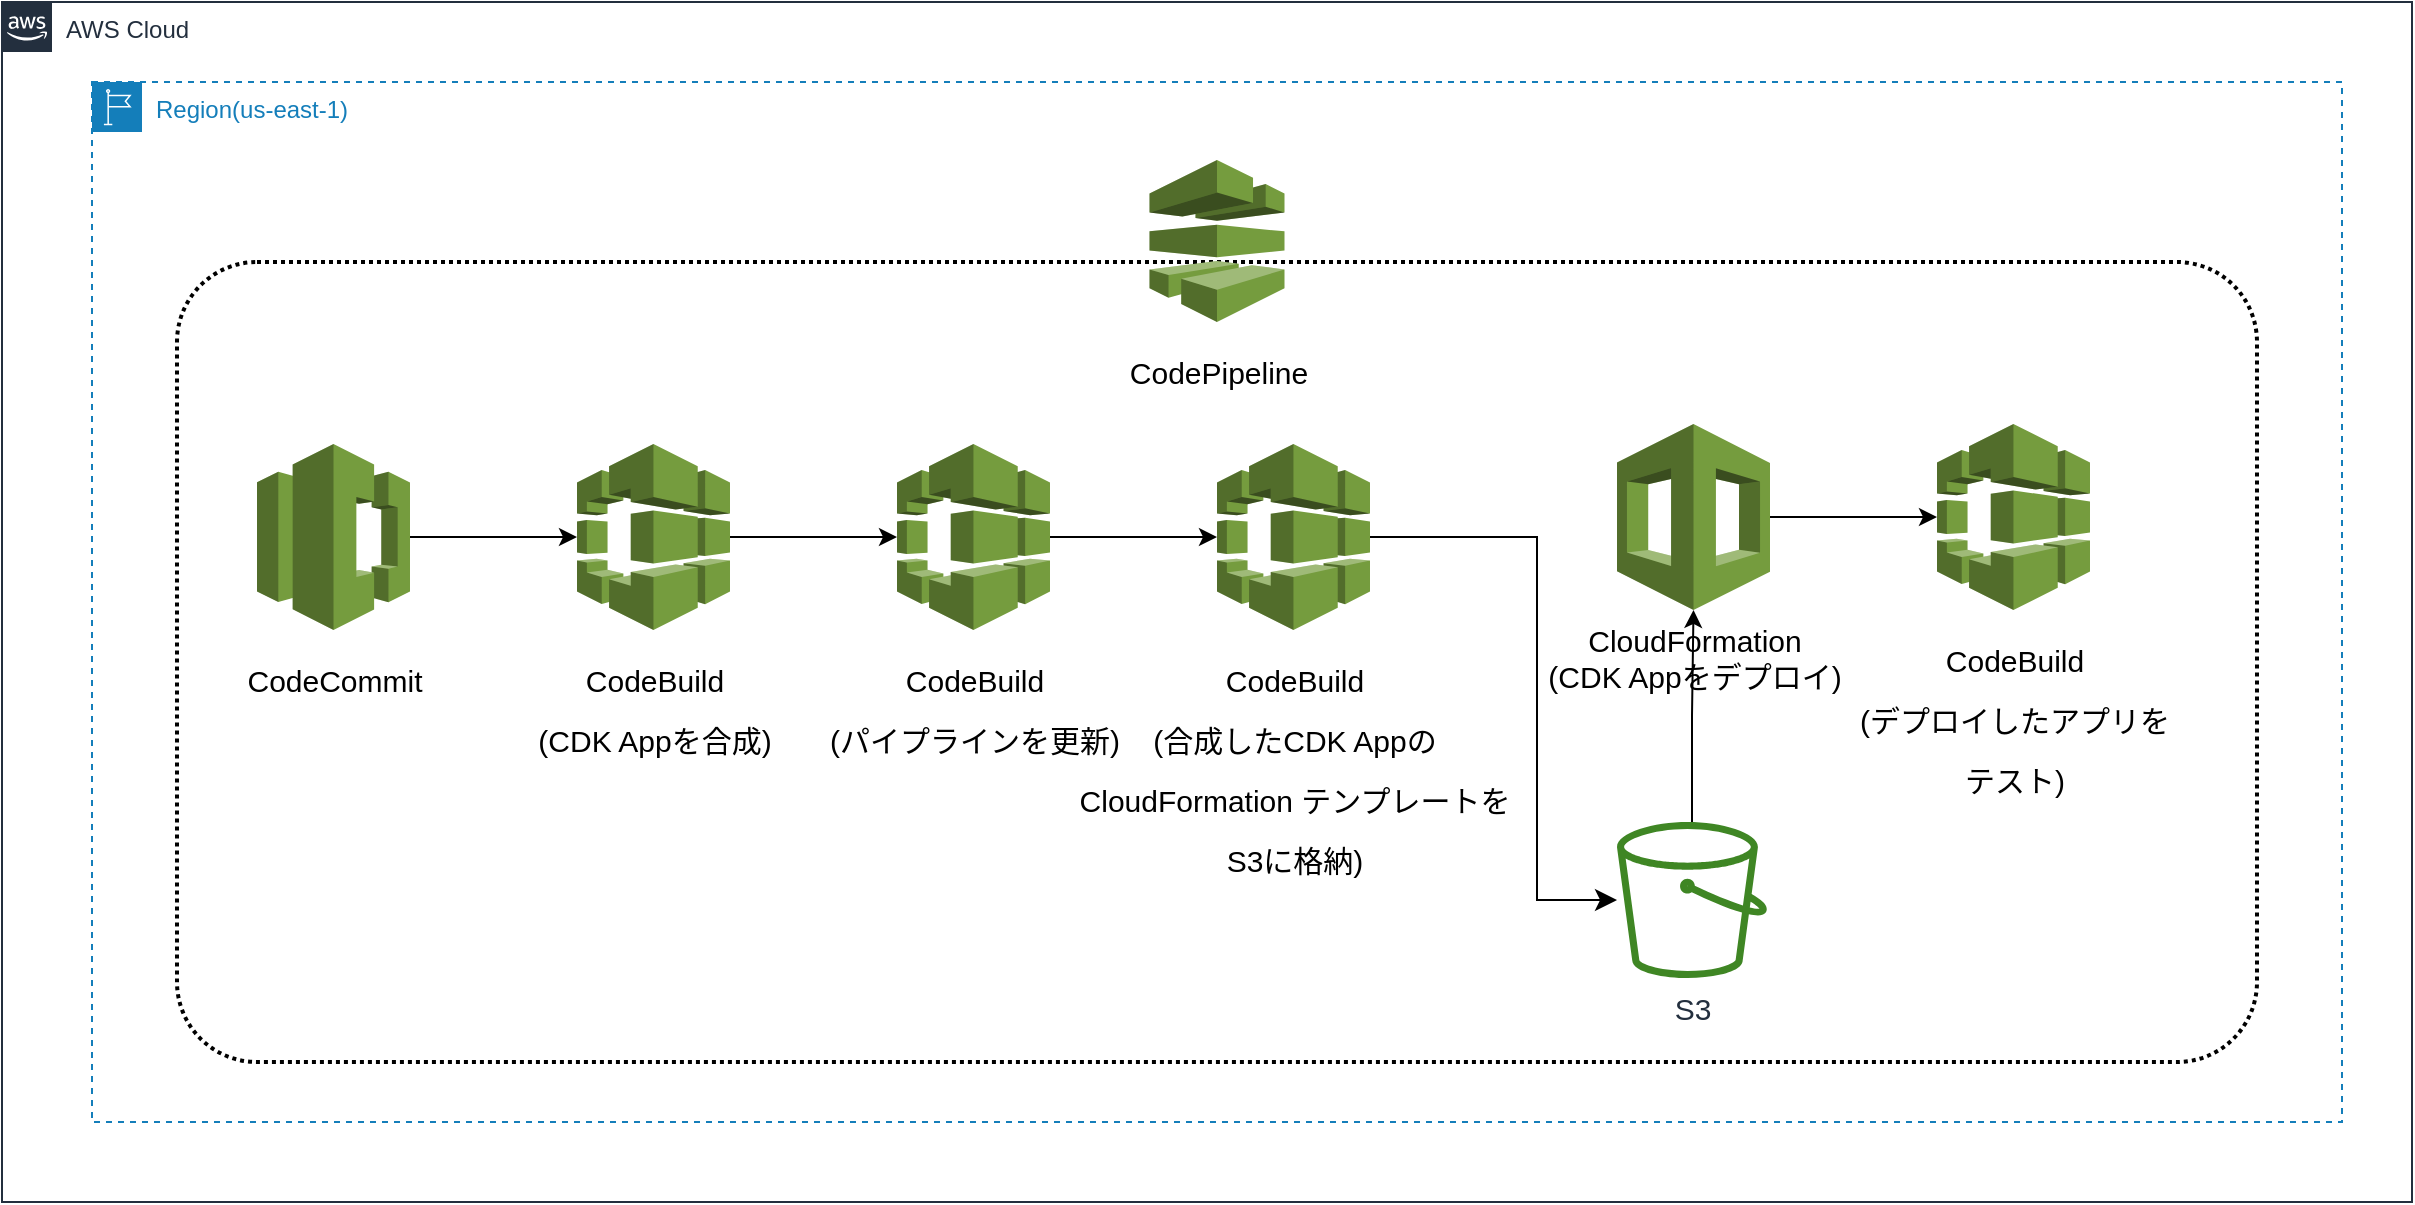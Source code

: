 <mxfile version="20.8.21" type="google"><diagram id="Ht1M8jgEwFfnCIfOTk4-" name="Page-1"><mxGraphModel dx="1352" dy="1661" grid="1" gridSize="10" guides="1" tooltips="1" connect="1" arrows="1" fold="1" page="1" pageScale="1" pageWidth="1169" pageHeight="827" math="0" shadow="0"><root><mxCell id="0"/><mxCell id="1" parent="0"/><mxCell id="UEzPUAAOIrF-is8g5C7q-74" value="AWS Cloud" style="points=[[0,0],[0.25,0],[0.5,0],[0.75,0],[1,0],[1,0.25],[1,0.5],[1,0.75],[1,1],[0.75,1],[0.5,1],[0.25,1],[0,1],[0,0.75],[0,0.5],[0,0.25]];outlineConnect=0;gradientColor=none;html=1;whiteSpace=wrap;fontSize=12;fontStyle=0;shape=mxgraph.aws4.group;grIcon=mxgraph.aws4.group_aws_cloud_alt;strokeColor=#232F3E;fillColor=none;verticalAlign=top;align=left;spacingLeft=30;fontColor=#232F3E;dashed=0;labelBackgroundColor=#ffffff;container=1;pointerEvents=0;collapsible=0;recursiveResize=0;" parent="1" vertex="1"><mxGeometry x="195" y="-160" width="1205" height="600" as="geometry"/></mxCell><mxCell id="3tHGtT29Bu3msnip4fKE-6" value="Region(us-east-1)" style="points=[[0,0],[0.25,0],[0.5,0],[0.75,0],[1,0],[1,0.25],[1,0.5],[1,0.75],[1,1],[0.75,1],[0.5,1],[0.25,1],[0,1],[0,0.75],[0,0.5],[0,0.25]];outlineConnect=0;gradientColor=none;html=1;whiteSpace=wrap;fontSize=12;fontStyle=0;container=1;pointerEvents=0;collapsible=0;recursiveResize=0;shape=mxgraph.aws4.group;grIcon=mxgraph.aws4.group_region;strokeColor=#147EBA;fillColor=none;verticalAlign=top;align=left;spacingLeft=30;fontColor=#147EBA;dashed=1;" vertex="1" parent="UEzPUAAOIrF-is8g5C7q-74"><mxGeometry x="45" y="40" width="1125" height="520" as="geometry"/></mxCell><mxCell id="3tHGtT29Bu3msnip4fKE-46" value="" style="rounded=1;arcSize=10;dashed=1;fillColor=none;gradientColor=none;dashPattern=1 1;strokeWidth=2;strokeColor=#000000;fontSize=15;fontColor=#000000;" vertex="1" parent="3tHGtT29Bu3msnip4fKE-6"><mxGeometry x="42.5" y="90" width="1040" height="400" as="geometry"/></mxCell><mxCell id="3tHGtT29Bu3msnip4fKE-33" value="" style="edgeStyle=orthogonalEdgeStyle;rounded=0;orthogonalLoop=1;jettySize=auto;html=1;fontSize=15;fontColor=#000000;startArrow=none;startFill=0;" edge="1" parent="3tHGtT29Bu3msnip4fKE-6" source="3tHGtT29Bu3msnip4fKE-23" target="3tHGtT29Bu3msnip4fKE-25"><mxGeometry relative="1" as="geometry"/></mxCell><mxCell id="3tHGtT29Bu3msnip4fKE-23" value="&lt;font style=&quot;font-size: 15px;&quot; color=&quot;#000000&quot;&gt;CodeCommit&lt;/font&gt;" style="outlineConnect=0;dashed=0;verticalLabelPosition=bottom;verticalAlign=top;align=center;html=1;shape=mxgraph.aws3.codecommit;fillColor=#759C3E;gradientColor=none;strokeColor=#FFB570;fontSize=25;fontColor=#FFB570;" vertex="1" parent="3tHGtT29Bu3msnip4fKE-6"><mxGeometry x="82.5" y="181" width="76.5" height="93" as="geometry"/></mxCell><mxCell id="3tHGtT29Bu3msnip4fKE-22" value="&lt;font color=&quot;#000000&quot; style=&quot;font-size: 15px;&quot;&gt;CodePipeline&lt;/font&gt;" style="outlineConnect=0;dashed=0;verticalLabelPosition=bottom;verticalAlign=top;align=center;html=1;shape=mxgraph.aws3.codepipeline;fillColor=#759C3E;gradientColor=none;strokeColor=#FFB570;fontSize=25;fontColor=#FFB570;" vertex="1" parent="3tHGtT29Bu3msnip4fKE-6"><mxGeometry x="528.75" y="39" width="67.5" height="81" as="geometry"/></mxCell><mxCell id="3tHGtT29Bu3msnip4fKE-34" value="" style="edgeStyle=orthogonalEdgeStyle;rounded=0;orthogonalLoop=1;jettySize=auto;html=1;fontSize=15;fontColor=#000000;startArrow=none;startFill=0;" edge="1" parent="3tHGtT29Bu3msnip4fKE-6" source="3tHGtT29Bu3msnip4fKE-25" target="3tHGtT29Bu3msnip4fKE-27"><mxGeometry relative="1" as="geometry"/></mxCell><mxCell id="3tHGtT29Bu3msnip4fKE-25" value="&lt;font color=&quot;#000000&quot; style=&quot;font-size: 15px;&quot;&gt;CodeBuild&lt;br&gt;(CDK Appを合成)&lt;br&gt;&lt;/font&gt;" style="outlineConnect=0;dashed=0;verticalLabelPosition=bottom;verticalAlign=top;align=center;html=1;shape=mxgraph.aws3.codebuild;fillColor=#759C3E;gradientColor=none;strokeColor=#FFB570;fontSize=25;fontColor=#FFB570;" vertex="1" parent="3tHGtT29Bu3msnip4fKE-6"><mxGeometry x="242.5" y="181" width="76.5" height="93" as="geometry"/></mxCell><mxCell id="3tHGtT29Bu3msnip4fKE-43" value="" style="edgeStyle=orthogonalEdgeStyle;rounded=0;orthogonalLoop=1;jettySize=auto;html=1;fontSize=15;fontColor=#000000;startArrow=none;startFill=0;" edge="1" parent="3tHGtT29Bu3msnip4fKE-6" source="3tHGtT29Bu3msnip4fKE-26" target="3tHGtT29Bu3msnip4fKE-38"><mxGeometry relative="1" as="geometry"/></mxCell><mxCell id="3tHGtT29Bu3msnip4fKE-26" value="&lt;font style=&quot;font-size: 15px;&quot;&gt;S3&lt;/font&gt;" style="sketch=0;outlineConnect=0;fontColor=#232F3E;gradientColor=none;fillColor=#3F8624;strokeColor=none;dashed=0;verticalLabelPosition=bottom;verticalAlign=top;align=center;html=1;fontSize=12;fontStyle=0;aspect=fixed;pointerEvents=1;shape=mxgraph.aws4.bucket;" vertex="1" parent="3tHGtT29Bu3msnip4fKE-6"><mxGeometry x="762.5" y="370" width="75" height="78" as="geometry"/></mxCell><mxCell id="3tHGtT29Bu3msnip4fKE-35" value="" style="edgeStyle=orthogonalEdgeStyle;rounded=0;orthogonalLoop=1;jettySize=auto;html=1;fontSize=15;fontColor=#000000;startArrow=none;startFill=0;" edge="1" parent="3tHGtT29Bu3msnip4fKE-6" source="3tHGtT29Bu3msnip4fKE-27" target="3tHGtT29Bu3msnip4fKE-29"><mxGeometry relative="1" as="geometry"/></mxCell><mxCell id="3tHGtT29Bu3msnip4fKE-27" value="&lt;font color=&quot;#000000&quot; style=&quot;font-size: 15px;&quot;&gt;CodeBuild&lt;br&gt;(パイプラインを更新)&lt;br&gt;&lt;/font&gt;" style="outlineConnect=0;dashed=0;verticalLabelPosition=bottom;verticalAlign=top;align=center;html=1;shape=mxgraph.aws3.codebuild;fillColor=#759C3E;gradientColor=none;strokeColor=#FFB570;fontSize=25;fontColor=#FFB570;" vertex="1" parent="3tHGtT29Bu3msnip4fKE-6"><mxGeometry x="402.5" y="181" width="76.5" height="93" as="geometry"/></mxCell><mxCell id="3tHGtT29Bu3msnip4fKE-29" value="&lt;font color=&quot;#000000&quot; style=&quot;font-size: 15px;&quot;&gt;CodeBuild&lt;br&gt;(合成したCDK Appの&lt;br&gt;CloudFormation テンプレートを&lt;br&gt;S3に格納)&lt;br&gt;&lt;/font&gt;" style="outlineConnect=0;dashed=0;verticalLabelPosition=bottom;verticalAlign=top;align=center;html=1;shape=mxgraph.aws3.codebuild;fillColor=#759C3E;gradientColor=none;strokeColor=#FFB570;fontSize=25;fontColor=#FFB570;" vertex="1" parent="3tHGtT29Bu3msnip4fKE-6"><mxGeometry x="562.5" y="181" width="76.5" height="93" as="geometry"/></mxCell><mxCell id="3tHGtT29Bu3msnip4fKE-32" value="&lt;font color=&quot;#000000&quot; style=&quot;font-size: 15px;&quot;&gt;CodeBuild&lt;br&gt;(デプロイしたアプリを&lt;br&gt;テスト)&lt;br&gt;&lt;/font&gt;" style="outlineConnect=0;dashed=0;verticalLabelPosition=bottom;verticalAlign=top;align=center;html=1;shape=mxgraph.aws3.codebuild;fillColor=#759C3E;gradientColor=none;strokeColor=#FFB570;fontSize=25;fontColor=#FFB570;" vertex="1" parent="3tHGtT29Bu3msnip4fKE-6"><mxGeometry x="922.5" y="171" width="76.5" height="93" as="geometry"/></mxCell><mxCell id="3tHGtT29Bu3msnip4fKE-47" value="" style="edgeStyle=orthogonalEdgeStyle;rounded=0;orthogonalLoop=1;jettySize=auto;html=1;fontSize=15;fontColor=#000000;startArrow=none;startFill=0;" edge="1" parent="3tHGtT29Bu3msnip4fKE-6" source="3tHGtT29Bu3msnip4fKE-38" target="3tHGtT29Bu3msnip4fKE-32"><mxGeometry relative="1" as="geometry"/></mxCell><mxCell id="3tHGtT29Bu3msnip4fKE-38" value="CloudFormation&lt;br&gt;(CDK Appをデプロイ)" style="outlineConnect=0;dashed=0;verticalLabelPosition=bottom;verticalAlign=top;align=center;html=1;shape=mxgraph.aws3.cloudformation;fillColor=#759C3E;gradientColor=none;strokeColor=#FFB570;fontSize=15;fontColor=#000000;" vertex="1" parent="3tHGtT29Bu3msnip4fKE-6"><mxGeometry x="762.5" y="171" width="76.5" height="93" as="geometry"/></mxCell><mxCell id="3tHGtT29Bu3msnip4fKE-41" value="" style="edgeStyle=elbowEdgeStyle;elbow=horizontal;endArrow=classic;html=1;curved=0;rounded=0;endSize=8;startSize=8;fontSize=15;fontColor=#000000;exitX=1;exitY=0.5;exitDx=0;exitDy=0;exitPerimeter=0;" edge="1" parent="3tHGtT29Bu3msnip4fKE-6" source="3tHGtT29Bu3msnip4fKE-29" target="3tHGtT29Bu3msnip4fKE-26"><mxGeometry width="50" height="50" relative="1" as="geometry"><mxPoint x="672.5" y="470" as="sourcePoint"/><mxPoint x="722.5" y="420" as="targetPoint"/><Array as="points"><mxPoint x="722.5" y="320"/></Array></mxGeometry></mxCell></root></mxGraphModel></diagram></mxfile>